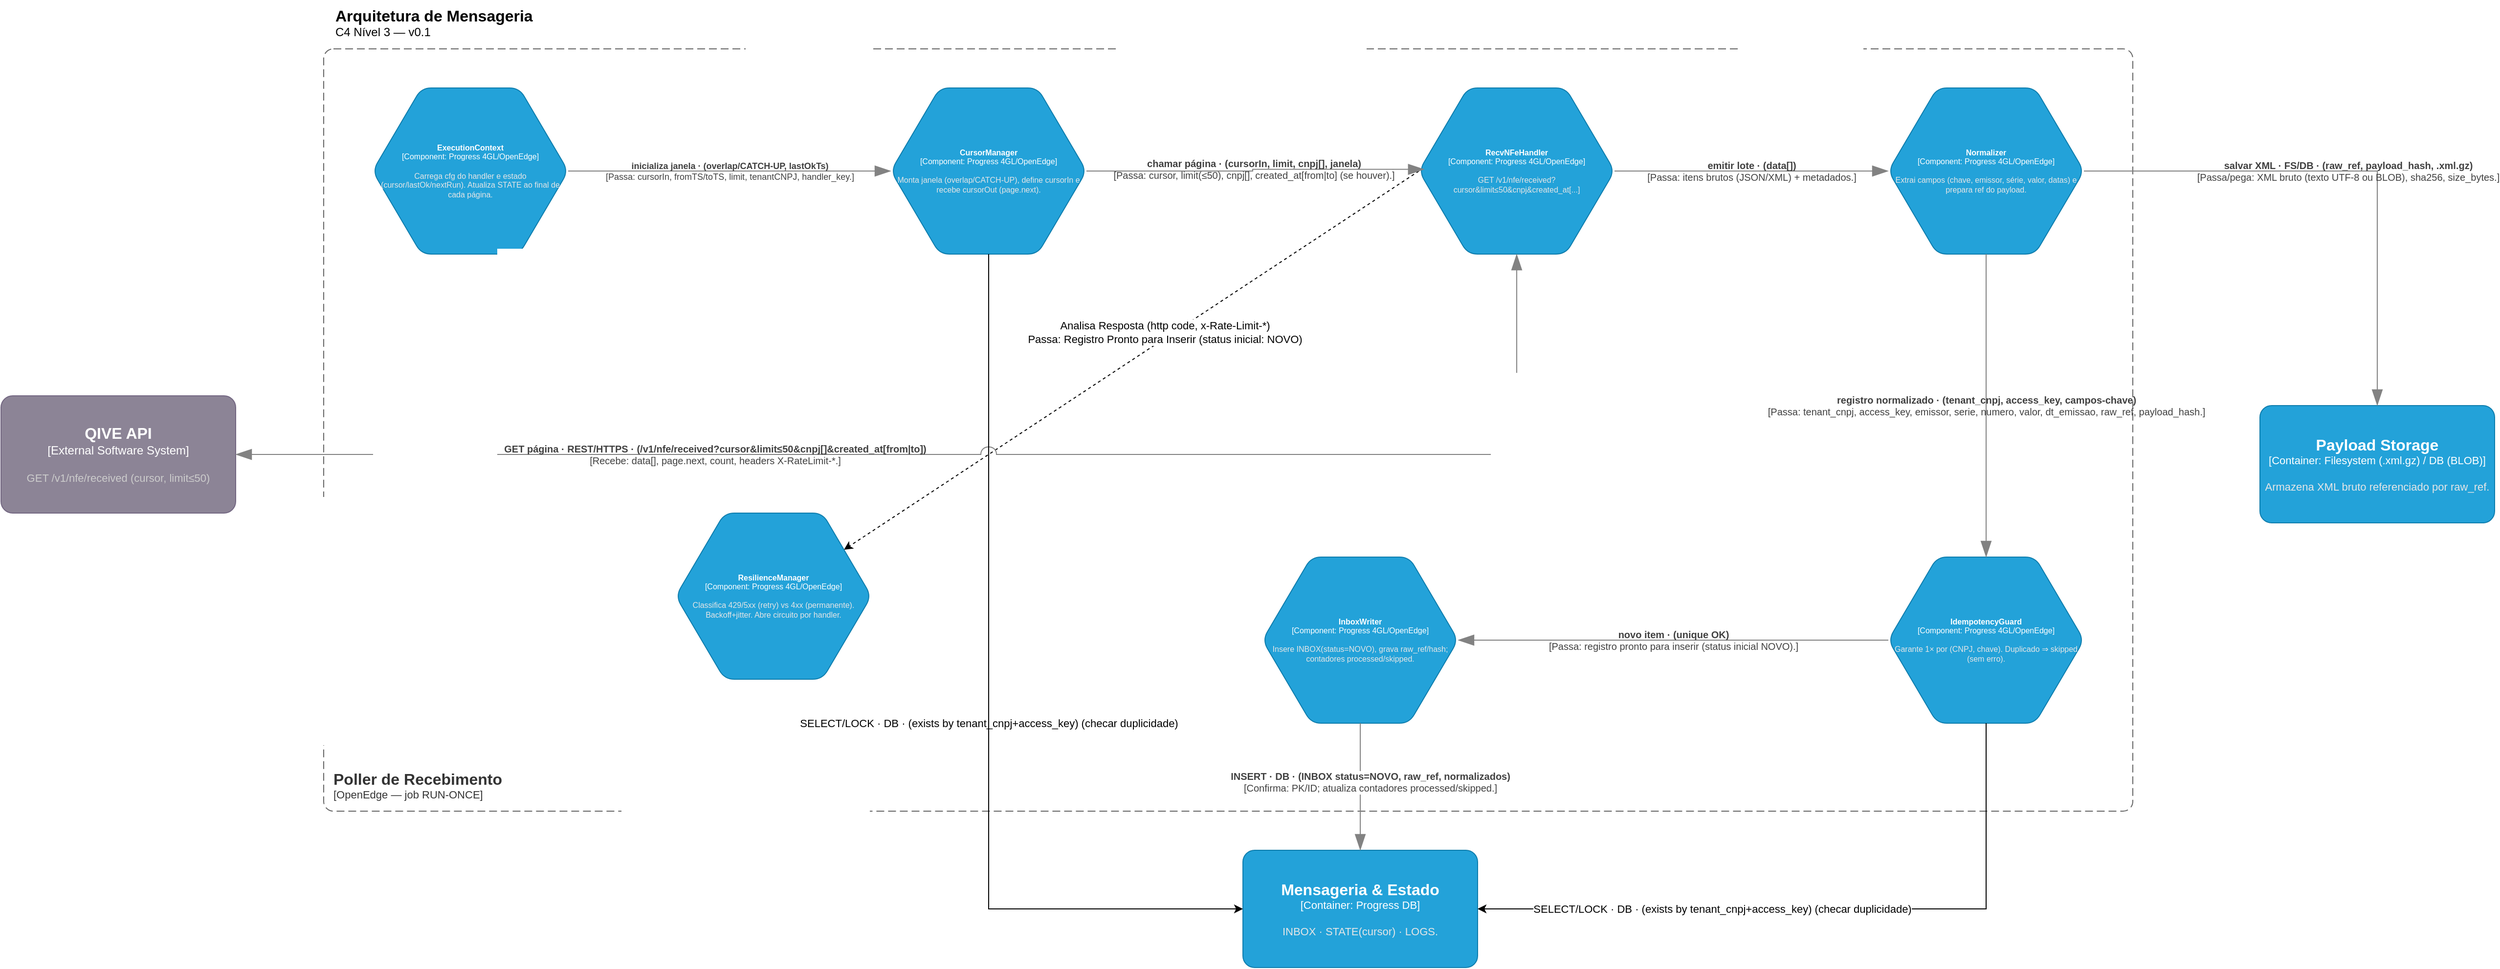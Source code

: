 <mxfile version="28.2.8">
  <diagram name="Página-1" id="0pL9QKGaRubppY8JKv3M">
    <mxGraphModel dx="3673" dy="1144" grid="1" gridSize="10" guides="1" tooltips="1" connect="1" arrows="1" fold="1" page="0" pageScale="1" pageWidth="827" pageHeight="1169" math="0" shadow="0">
      <root>
        <mxCell id="0" />
        <mxCell id="1" parent="0" />
        <object placeholders="1" c4Name="Poller de Recebimento" c4Type="SystemScopeBoundary" c4Application="OpenEdge — job RUN-ONCE" label="&lt;font style=&quot;font-size: 16px&quot;&gt;&lt;b&gt;&lt;div style=&quot;text-align: left&quot;&gt;%c4Name%&lt;/div&gt;&lt;/b&gt;&lt;/font&gt;&lt;div style=&quot;text-align: left&quot;&gt;[%c4Application%]&lt;/div&gt;" id="YSUuU7_FB1ZTjbMDfHPI-1">
          <mxCell style="rounded=1;fontSize=11;whiteSpace=wrap;html=1;dashed=1;arcSize=20;fillColor=none;strokeColor=#666666;fontColor=#333333;labelBackgroundColor=none;align=left;verticalAlign=bottom;labelBorderColor=none;spacingTop=0;spacing=10;dashPattern=8 4;metaEdit=1;rotatable=0;perimeter=rectanglePerimeter;noLabel=0;labelPadding=0;allowArrows=0;connectable=0;expand=0;recursiveResize=0;editable=1;pointerEvents=0;absoluteArcSize=1;points=[[0.25,0,0],[0.5,0,0],[0.75,0,0],[1,0.25,0],[1,0.5,0],[1,0.75,0],[0.75,1,0],[0.5,1,0],[0.25,1,0],[0,0.75,0],[0,0.5,0],[0,0.25,0]];" vertex="1" parent="1">
            <mxGeometry x="70" y="220" width="1850" height="780" as="geometry" />
          </mxCell>
        </object>
        <object placeholders="1" c4Name="ExecutionContext" c4Type="Component" c4Technology="Progress 4GL/OpenEdge" c4Description="Carrega cfg do handler e estado (cursor/lastOk/nextRun). Atualiza STATE ao final de cada página." label="&lt;font&gt;&lt;b&gt;%c4Name%&lt;/b&gt;&lt;/font&gt;&lt;div&gt;[%c4Type%:&amp;nbsp;%c4Technology%]&lt;/div&gt;&lt;br&gt;&lt;div&gt;&lt;font&gt;&lt;font color=&quot;#E6E6E6&quot;&gt;%c4Description%&lt;/font&gt;&lt;/font&gt;&lt;/div&gt;" id="YSUuU7_FB1ZTjbMDfHPI-2">
          <mxCell style="shape=hexagon;size=50;perimeter=hexagonPerimeter2;whiteSpace=wrap;html=1;fixedSize=1;rounded=1;labelBackgroundColor=none;fillColor=#23A2D9;fontSize=8;fontColor=#ffffff;align=center;strokeColor=#0E7DAD;metaEdit=1;points=[[0.5,0,0],[1,0.25,0],[1,0.5,0],[1,0.75,0],[0.5,1,0],[0,0.75,0],[0,0.5,0],[0,0.25,0]];resizable=0;" vertex="1" parent="1">
            <mxGeometry x="120" y="260" width="200" height="170" as="geometry" />
          </mxCell>
        </object>
        <object placeholders="1" c4Name="CursorManager" c4Type="Component" c4Technology="Progress 4GL/OpenEdge" c4Description="Monta janela (overlap/CATCH-UP), define cursorIn e recebe cursorOut (page.next)." label="&lt;font&gt;&lt;b&gt;%c4Name%&lt;/b&gt;&lt;/font&gt;&lt;div&gt;[%c4Type%:&amp;nbsp;%c4Technology%]&lt;/div&gt;&lt;br&gt;&lt;div&gt;&lt;font&gt;&lt;font color=&quot;#E6E6E6&quot;&gt;%c4Description%&lt;/font&gt;&lt;/font&gt;&lt;/div&gt;" id="YSUuU7_FB1ZTjbMDfHPI-3">
          <mxCell style="shape=hexagon;size=50;perimeter=hexagonPerimeter2;whiteSpace=wrap;html=1;fixedSize=1;rounded=1;labelBackgroundColor=none;fillColor=#23A2D9;fontSize=8;fontColor=#ffffff;align=center;strokeColor=#0E7DAD;metaEdit=1;points=[[0.5,0,0],[1,0.25,0],[1,0.5,0],[1,0.75,0],[0.5,1,0],[0,0.75,0],[0,0.5,0],[0,0.25,0]];resizable=0;" vertex="1" parent="1">
            <mxGeometry x="650" y="260" width="200" height="170" as="geometry" />
          </mxCell>
        </object>
        <mxCell id="YSUuU7_FB1ZTjbMDfHPI-24" style="rounded=0;orthogonalLoop=1;jettySize=auto;html=1;exitX=0;exitY=0.5;exitDx=0;exitDy=0;exitPerimeter=0;dashed=1;" edge="1" parent="1" source="YSUuU7_FB1ZTjbMDfHPI-4" target="YSUuU7_FB1ZTjbMDfHPI-8">
          <mxGeometry relative="1" as="geometry" />
        </mxCell>
        <mxCell id="YSUuU7_FB1ZTjbMDfHPI-26" value="Analisa Resposta (http code, x-Rate-Limit-*)&lt;br&gt;Passa: Registro Pronto para Inserir (status inicial: NOVO)" style="edgeLabel;html=1;align=center;verticalAlign=middle;resizable=0;points=[];" vertex="1" connectable="0" parent="YSUuU7_FB1ZTjbMDfHPI-24">
          <mxGeometry x="0.003" y="1" relative="1" as="geometry">
            <mxPoint x="34" y="-30" as="offset" />
          </mxGeometry>
        </mxCell>
        <object placeholders="1" c4Name="RecvNFeHandler" c4Type="Component" c4Technology="Progress 4GL/OpenEdge" c4Description="GET /v1/nfe/received?cursor&amp;limit≤50&amp;cnpj&amp;created_at[...]" label="&lt;font&gt;&lt;b&gt;%c4Name%&lt;/b&gt;&lt;/font&gt;&lt;div&gt;[%c4Type%:&amp;nbsp;%c4Technology%]&lt;/div&gt;&lt;br&gt;&lt;div&gt;&lt;font&gt;&lt;font color=&quot;#E6E6E6&quot;&gt;%c4Description%&lt;/font&gt;&lt;/font&gt;&lt;/div&gt;" id="YSUuU7_FB1ZTjbMDfHPI-4">
          <mxCell style="shape=hexagon;size=50;perimeter=hexagonPerimeter2;whiteSpace=wrap;html=1;fixedSize=1;rounded=1;labelBackgroundColor=none;fillColor=#23A2D9;fontSize=8;fontColor=#ffffff;align=center;strokeColor=#0E7DAD;metaEdit=1;points=[[0.5,0,0],[1,0.25,0],[1,0.5,0],[1,0.75,0],[0.5,1,0],[0,0.75,0],[0,0.5,0],[0,0.25,0]];resizable=0;" vertex="1" parent="1">
            <mxGeometry x="1190" y="260" width="200" height="170" as="geometry" />
          </mxCell>
        </object>
        <object placeholders="1" c4Name="Normalizer" c4Type="Component" c4Technology="Progress 4GL/OpenEdge" c4Description="Extrai campos (chave, emissor, série, valor, datas) e prepara ref do payload." label="&lt;font&gt;&lt;b&gt;%c4Name%&lt;/b&gt;&lt;/font&gt;&lt;div&gt;[%c4Type%:&amp;nbsp;%c4Technology%]&lt;/div&gt;&lt;br&gt;&lt;div&gt;&lt;font&gt;&lt;font color=&quot;#E6E6E6&quot;&gt;%c4Description%&lt;/font&gt;&lt;/font&gt;&lt;/div&gt;" id="YSUuU7_FB1ZTjbMDfHPI-5">
          <mxCell style="shape=hexagon;size=50;perimeter=hexagonPerimeter2;whiteSpace=wrap;html=1;fixedSize=1;rounded=1;labelBackgroundColor=none;fillColor=#23A2D9;fontSize=8;fontColor=#ffffff;align=center;strokeColor=#0E7DAD;metaEdit=1;points=[[0.5,0,0],[1,0.25,0],[1,0.5,0],[1,0.75,0],[0.5,1,0],[0,0.75,0],[0,0.5,0],[0,0.25,0]];resizable=0;" vertex="1" parent="1">
            <mxGeometry x="1670" y="260" width="200" height="170" as="geometry" />
          </mxCell>
        </object>
        <object placeholders="1" c4Name="IdempotencyGuard" c4Type="Component" c4Technology="Progress 4GL/OpenEdge" c4Description="Garante 1× por (CNPJ, chave). Duplicado ⇒ skipped (sem erro)." label="&lt;font&gt;&lt;b&gt;%c4Name%&lt;/b&gt;&lt;/font&gt;&lt;div&gt;[%c4Type%:&amp;nbsp;%c4Technology%]&lt;/div&gt;&lt;br&gt;&lt;div&gt;&lt;font&gt;&lt;font color=&quot;#E6E6E6&quot;&gt;%c4Description%&lt;/font&gt;&lt;/font&gt;&lt;/div&gt;" id="YSUuU7_FB1ZTjbMDfHPI-6">
          <mxCell style="shape=hexagon;size=50;perimeter=hexagonPerimeter2;whiteSpace=wrap;html=1;fixedSize=1;rounded=1;labelBackgroundColor=none;fillColor=#23A2D9;fontSize=8;fontColor=#ffffff;align=center;strokeColor=#0E7DAD;metaEdit=1;points=[[0.5,0,0],[1,0.25,0],[1,0.5,0],[1,0.75,0],[0.5,1,0],[0,0.75,0],[0,0.5,0],[0,0.25,0]];resizable=0;" vertex="1" parent="1">
            <mxGeometry x="1670" y="740" width="200" height="170" as="geometry" />
          </mxCell>
        </object>
        <object placeholders="1" c4Name="InboxWriter" c4Type="Component" c4Technology="Progress 4GL/OpenEdge" c4Description="Insere INBOX(status=NOVO), grava raw_ref/hash; contadores processed/skipped." label="&lt;font&gt;&lt;b&gt;%c4Name%&lt;/b&gt;&lt;/font&gt;&lt;div&gt;[%c4Type%:&amp;nbsp;%c4Technology%]&lt;/div&gt;&lt;br&gt;&lt;div&gt;&lt;font&gt;&lt;font color=&quot;#E6E6E6&quot;&gt;%c4Description%&lt;/font&gt;&lt;/font&gt;&lt;/div&gt;" id="YSUuU7_FB1ZTjbMDfHPI-7">
          <mxCell style="shape=hexagon;size=50;perimeter=hexagonPerimeter2;whiteSpace=wrap;html=1;fixedSize=1;rounded=1;labelBackgroundColor=none;fillColor=#23A2D9;fontSize=8;fontColor=#ffffff;align=center;strokeColor=#0E7DAD;metaEdit=1;points=[[0.5,0,0],[1,0.25,0],[1,0.5,0],[1,0.75,0],[0.5,1,0],[0,0.75,0],[0,0.5,0],[0,0.25,0]];resizable=0;" vertex="1" parent="1">
            <mxGeometry x="1030" y="740" width="200" height="170" as="geometry" />
          </mxCell>
        </object>
        <object placeholders="1" c4Name="ResilienceManager" c4Type="Component" c4Technology="Progress 4GL/OpenEdge" c4Description="Classifica 429/5xx (retry) vs 4xx (permanente). Backoff+jitter. Abre circuito por handler." label="&lt;font&gt;&lt;b&gt;%c4Name%&lt;/b&gt;&lt;/font&gt;&lt;div&gt;[%c4Type%:&amp;nbsp;%c4Technology%]&lt;/div&gt;&lt;br&gt;&lt;div&gt;&lt;font&gt;&lt;font color=&quot;#E6E6E6&quot;&gt;%c4Description%&lt;/font&gt;&lt;/font&gt;&lt;/div&gt;" id="YSUuU7_FB1ZTjbMDfHPI-8">
          <mxCell style="shape=hexagon;size=50;perimeter=hexagonPerimeter2;whiteSpace=wrap;html=1;fixedSize=1;rounded=1;labelBackgroundColor=none;fillColor=#23A2D9;fontSize=8;fontColor=#ffffff;align=center;strokeColor=#0E7DAD;metaEdit=1;points=[[0.5,0,0],[1,0.25,0],[1,0.5,0],[1,0.75,0],[0.5,1,0],[0,0.75,0],[0,0.5,0],[0,0.25,0]];resizable=0;" vertex="1" parent="1">
            <mxGeometry x="430" y="695" width="200" height="170" as="geometry" />
          </mxCell>
        </object>
        <object placeholders="1" c4Name="QIVE API" c4Type="External Software System" c4Description="GET /v1/nfe/received (cursor, limit≤50)" label="&lt;font style=&quot;font-size: 16px&quot;&gt;&lt;b&gt;%c4Name%&lt;/b&gt;&lt;/font&gt;&lt;div&gt;[%c4Type%]&lt;/div&gt;&lt;br&gt;&lt;div&gt;&lt;font style=&quot;font-size: 11px&quot;&gt;&lt;font color=&quot;#cccccc&quot;&gt;%c4Description%&lt;/font&gt;&lt;/div&gt;" id="YSUuU7_FB1ZTjbMDfHPI-10">
          <mxCell style="rounded=1;whiteSpace=wrap;html=1;labelBackgroundColor=none;fillColor=#8C8496;fontColor=#ffffff;align=center;arcSize=10;strokeColor=#736782;metaEdit=1;resizable=0;points=[[0.25,0,0],[0.5,0,0],[0.75,0,0],[1,0.25,0],[1,0.5,0],[1,0.75,0],[0.75,1,0],[0.5,1,0],[0.25,1,0],[0,0.75,0],[0,0.5,0],[0,0.25,0]];" vertex="1" parent="1">
            <mxGeometry x="-260" y="575" width="240" height="120" as="geometry" />
          </mxCell>
        </object>
        <object placeholders="1" c4Name="Mensageria &amp; Estado" c4Type="Container" c4Technology="Progress DB" c4Description="INBOX · STATE(cursor) · LOGS." label="&lt;font style=&quot;font-size: 16px&quot;&gt;&lt;b&gt;%c4Name%&lt;/b&gt;&lt;/font&gt;&lt;div&gt;[%c4Type%: %c4Technology%]&lt;/div&gt;&lt;br&gt;&lt;div&gt;&lt;font style=&quot;font-size: 11px&quot;&gt;&lt;font color=&quot;#E6E6E6&quot;&gt;%c4Description%&lt;/font&gt;&lt;/div&gt;" id="YSUuU7_FB1ZTjbMDfHPI-12">
          <mxCell style="rounded=1;whiteSpace=wrap;html=1;fontSize=11;labelBackgroundColor=none;fillColor=#23A2D9;fontColor=#ffffff;align=center;arcSize=10;strokeColor=#0E7DAD;metaEdit=1;resizable=0;points=[[0.25,0,0],[0.5,0,0],[0.75,0,0],[1,0.25,0],[1,0.5,0],[1,0.75,0],[0.75,1,0],[0.5,1,0],[0.25,1,0],[0,0.75,0],[0,0.5,0],[0,0.25,0]];" vertex="1" parent="1">
            <mxGeometry x="1010" y="1040" width="240" height="120" as="geometry" />
          </mxCell>
        </object>
        <object placeholders="1" c4Name="Payload Storage" c4Type="Container" c4Technology="Filesystem (.xml.gz) / DB (BLOB)" c4Description="Armazena XML bruto referenciado por raw_ref." label="&lt;font style=&quot;font-size: 16px&quot;&gt;&lt;b&gt;%c4Name%&lt;/b&gt;&lt;/font&gt;&lt;div&gt;[%c4Type%: %c4Technology%]&lt;/div&gt;&lt;br&gt;&lt;div&gt;&lt;font style=&quot;font-size: 11px&quot;&gt;&lt;font color=&quot;#E6E6E6&quot;&gt;%c4Description%&lt;/font&gt;&lt;/div&gt;" id="YSUuU7_FB1ZTjbMDfHPI-13">
          <mxCell style="rounded=1;whiteSpace=wrap;html=1;fontSize=11;labelBackgroundColor=none;fillColor=#23A2D9;fontColor=#ffffff;align=center;arcSize=10;strokeColor=#0E7DAD;metaEdit=1;resizable=0;points=[[0.25,0,0],[0.5,0,0],[0.75,0,0],[1,0.25,0],[1,0.5,0],[1,0.75,0],[0.75,1,0],[0.5,1,0],[0.25,1,0],[0,0.75,0],[0,0.5,0],[0,0.25,0]];" vertex="1" parent="1">
            <mxGeometry x="2050" y="585" width="240" height="120" as="geometry" />
          </mxCell>
        </object>
        <object placeholders="1" c4Type="Relationship" c4Technology="Passa: cursorIn, fromTS/toTS, limit, tenantCNPJ, handler_key." c4Description="inicializa janela · (overlap/CATCH-UP, lastOkTs)" label="&lt;div style=&quot;text-align: left&quot;&gt;&lt;div style=&quot;text-align: center&quot;&gt;&lt;b&gt;%c4Description%&lt;/b&gt;&lt;/div&gt;&lt;div style=&quot;text-align: center&quot;&gt;[%c4Technology%]&lt;/div&gt;&lt;/div&gt;" id="YSUuU7_FB1ZTjbMDfHPI-15">
          <mxCell style="endArrow=blockThin;html=1;fontSize=9;fontColor=#404040;strokeWidth=1;endFill=1;strokeColor=#828282;elbow=vertical;metaEdit=1;endSize=14;startSize=14;jumpStyle=arc;jumpSize=16;rounded=0;edgeStyle=orthogonalEdgeStyle;exitX=1;exitY=0.5;exitDx=0;exitDy=0;exitPerimeter=0;labelBackgroundColor=none;" edge="1" parent="1" source="YSUuU7_FB1ZTjbMDfHPI-2" target="YSUuU7_FB1ZTjbMDfHPI-3">
            <mxGeometry width="240" relative="1" as="geometry">
              <mxPoint x="590" y="500" as="sourcePoint" />
              <mxPoint x="830" y="500" as="targetPoint" />
            </mxGeometry>
          </mxCell>
        </object>
        <object placeholders="1" c4Type="Relationship" c4Technology="Passa: cursor, limit(≤50), cnpj[], created_at[from|to] (se houver)." c4Description="chamar página · (cursorIn, limit, cnpj[], janela)" label="&lt;div style=&quot;text-align: left&quot;&gt;&lt;div style=&quot;text-align: center&quot;&gt;&lt;b&gt;%c4Description%&lt;/b&gt;&lt;/div&gt;&lt;div style=&quot;text-align: center&quot;&gt;[%c4Technology%]&lt;/div&gt;&lt;/div&gt;" id="YSUuU7_FB1ZTjbMDfHPI-16">
          <mxCell style="endArrow=blockThin;html=1;fontSize=10;fontColor=#404040;strokeWidth=1;endFill=1;strokeColor=#828282;elbow=vertical;metaEdit=1;endSize=14;startSize=14;jumpStyle=arc;jumpSize=16;rounded=0;edgeStyle=orthogonalEdgeStyle;exitX=1;exitY=0.5;exitDx=0;exitDy=0;exitPerimeter=0;entryX=0.027;entryY=0.49;entryDx=0;entryDy=0;entryPerimeter=0;labelBackgroundColor=none;" edge="1" parent="1" source="YSUuU7_FB1ZTjbMDfHPI-3" target="YSUuU7_FB1ZTjbMDfHPI-4">
            <mxGeometry x="-0.002" width="240" relative="1" as="geometry">
              <mxPoint x="700" y="500" as="sourcePoint" />
              <mxPoint x="940" y="500" as="targetPoint" />
              <mxPoint as="offset" />
            </mxGeometry>
          </mxCell>
        </object>
        <object placeholders="1" c4Type="Relationship" c4Technology="Passa: itens brutos (JSON/XML) + metadados." c4Description="emitir lote · (data[])" label="&lt;div style=&quot;text-align: left&quot;&gt;&lt;div style=&quot;text-align: center&quot;&gt;&lt;b&gt;%c4Description%&lt;/b&gt;&lt;/div&gt;&lt;div style=&quot;text-align: center&quot;&gt;[%c4Technology%]&lt;/div&gt;&lt;/div&gt;" id="YSUuU7_FB1ZTjbMDfHPI-17">
          <mxCell style="endArrow=blockThin;html=1;fontSize=10;fontColor=#404040;strokeWidth=1;endFill=1;strokeColor=#828282;elbow=vertical;metaEdit=1;endSize=14;startSize=14;jumpStyle=arc;jumpSize=16;rounded=0;edgeStyle=orthogonalEdgeStyle;exitX=1;exitY=0.5;exitDx=0;exitDy=0;exitPerimeter=0;entryX=0;entryY=0.5;entryDx=0;entryDy=0;entryPerimeter=0;labelBackgroundColor=none;" edge="1" parent="1" source="YSUuU7_FB1ZTjbMDfHPI-4" target="YSUuU7_FB1ZTjbMDfHPI-5">
            <mxGeometry width="240" relative="1" as="geometry">
              <mxPoint x="700" y="500" as="sourcePoint" />
              <mxPoint x="940" y="500" as="targetPoint" />
            </mxGeometry>
          </mxCell>
        </object>
        <object placeholders="1" c4Type="Relationship" c4Technology="Passa: tenant_cnpj, access_key, emissor, serie, numero, valor, dt_emissao, raw_ref, payload_hash." c4Description="registro normalizado · (tenant_cnpj, access_key, campos-chave)" label="&lt;div style=&quot;text-align: left&quot;&gt;&lt;div style=&quot;text-align: center&quot;&gt;&lt;b&gt;%c4Description%&lt;/b&gt;&lt;/div&gt;&lt;div style=&quot;text-align: center&quot;&gt;[%c4Technology%]&lt;/div&gt;&lt;/div&gt;" id="YSUuU7_FB1ZTjbMDfHPI-18">
          <mxCell style="endArrow=blockThin;html=1;fontSize=10;fontColor=#404040;strokeWidth=1;endFill=1;strokeColor=#828282;elbow=vertical;metaEdit=1;endSize=14;startSize=14;jumpStyle=arc;jumpSize=16;rounded=0;edgeStyle=orthogonalEdgeStyle;exitX=0.5;exitY=1;exitDx=0;exitDy=0;exitPerimeter=0;entryX=0.5;entryY=0;entryDx=0;entryDy=0;entryPerimeter=0;labelBackgroundColor=none;" edge="1" parent="1" source="YSUuU7_FB1ZTjbMDfHPI-5" target="YSUuU7_FB1ZTjbMDfHPI-6">
            <mxGeometry width="240" relative="1" as="geometry">
              <mxPoint x="840" y="520" as="sourcePoint" />
              <mxPoint x="1080" y="520" as="targetPoint" />
            </mxGeometry>
          </mxCell>
        </object>
        <object placeholders="1" c4Type="Relationship" c4Technology="Passa: registro pronto para inserir (status inicial NOVO)." c4Description="novo item · (unique OK)" label="&lt;div style=&quot;text-align: left&quot;&gt;&lt;div style=&quot;text-align: center&quot;&gt;&lt;b&gt;%c4Description%&lt;/b&gt;&lt;/div&gt;&lt;div style=&quot;text-align: center&quot;&gt;[%c4Technology%]&lt;/div&gt;&lt;/div&gt;" id="YSUuU7_FB1ZTjbMDfHPI-21">
          <mxCell style="endArrow=blockThin;html=1;fontSize=10;fontColor=#404040;strokeWidth=1;endFill=1;strokeColor=#828282;elbow=vertical;metaEdit=1;endSize=14;startSize=14;jumpStyle=arc;jumpSize=16;rounded=0;edgeStyle=orthogonalEdgeStyle;exitX=0;exitY=0.5;exitDx=0;exitDy=0;exitPerimeter=0;labelBackgroundColor=none;" edge="1" parent="1" source="YSUuU7_FB1ZTjbMDfHPI-6" target="YSUuU7_FB1ZTjbMDfHPI-7">
            <mxGeometry width="240" relative="1" as="geometry">
              <mxPoint x="840" y="520" as="sourcePoint" />
              <mxPoint x="1310" y="715" as="targetPoint" />
            </mxGeometry>
          </mxCell>
        </object>
        <object placeholders="1" c4Type="Relationship" c4Technology="Recebe: data[], page.next, count, headers X-RateLimit-*." c4Description="GET página · REST/HTTPS · (/v1/nfe/received?cursor&amp;limit≤50&amp;cnpj[]&amp;created_at[from|to])" label="&lt;div style=&quot;text-align: left&quot;&gt;&lt;div style=&quot;text-align: center&quot;&gt;&lt;b&gt;%c4Description%&lt;/b&gt;&lt;/div&gt;&lt;div style=&quot;text-align: center&quot;&gt;[%c4Technology%]&lt;/div&gt;&lt;/div&gt;" id="YSUuU7_FB1ZTjbMDfHPI-30">
          <mxCell style="endArrow=blockThin;html=1;fontSize=10;fontColor=#404040;strokeWidth=1;endFill=1;strokeColor=#828282;elbow=vertical;metaEdit=1;endSize=14;startSize=14;jumpStyle=arc;jumpSize=16;rounded=0;edgeStyle=orthogonalEdgeStyle;exitX=0.5;exitY=1;exitDx=0;exitDy=0;exitPerimeter=0;entryX=1;entryY=0.5;entryDx=0;entryDy=0;entryPerimeter=0;startArrow=blockThin;startFill=1;labelBackgroundColor=none;" edge="1" parent="1" source="YSUuU7_FB1ZTjbMDfHPI-4" target="YSUuU7_FB1ZTjbMDfHPI-10">
            <mxGeometry x="0.353" width="240" relative="1" as="geometry">
              <mxPoint x="1100" y="550" as="sourcePoint" />
              <mxPoint x="1340" y="550" as="targetPoint" />
              <mxPoint as="offset" />
            </mxGeometry>
          </mxCell>
        </object>
        <object placeholders="1" c4Type="Relationship" c4Technology="Passa/pega: XML bruto (texto UTF-8 ou BLOB), sha256, size_bytes." c4Description="salvar XML · FS/DB · (raw_ref, payload_hash, .xml.gz)" label="&lt;div style=&quot;text-align: left&quot;&gt;&lt;div style=&quot;text-align: center&quot;&gt;&lt;b&gt;%c4Description%&lt;/b&gt;&lt;/div&gt;&lt;div style=&quot;text-align: center&quot;&gt;[%c4Technology%]&lt;/div&gt;&lt;/div&gt;" id="YSUuU7_FB1ZTjbMDfHPI-32">
          <mxCell style="endArrow=blockThin;html=1;fontSize=10;fontColor=#404040;strokeWidth=1;endFill=1;strokeColor=#828282;elbow=vertical;metaEdit=1;endSize=14;startSize=14;jumpStyle=arc;jumpSize=16;rounded=0;edgeStyle=orthogonalEdgeStyle;exitX=1;exitY=0.5;exitDx=0;exitDy=0;exitPerimeter=0;entryX=0.5;entryY=0;entryDx=0;entryDy=0;entryPerimeter=0;labelBackgroundColor=none;" edge="1" parent="1" source="YSUuU7_FB1ZTjbMDfHPI-5" target="YSUuU7_FB1ZTjbMDfHPI-13">
            <mxGeometry width="240" relative="1" as="geometry">
              <mxPoint x="840" y="520" as="sourcePoint" />
              <mxPoint x="1080" y="520" as="targetPoint" />
            </mxGeometry>
          </mxCell>
        </object>
        <mxCell id="YSUuU7_FB1ZTjbMDfHPI-33" style="edgeStyle=orthogonalEdgeStyle;rounded=0;orthogonalLoop=1;jettySize=auto;html=1;entryX=0;entryY=0.5;entryDx=0;entryDy=0;entryPerimeter=0;exitX=0.5;exitY=1;exitDx=0;exitDy=0;exitPerimeter=0;" edge="1" parent="1" source="YSUuU7_FB1ZTjbMDfHPI-3" target="YSUuU7_FB1ZTjbMDfHPI-12">
          <mxGeometry relative="1" as="geometry" />
        </mxCell>
        <mxCell id="YSUuU7_FB1ZTjbMDfHPI-34" value="SELECT/LOCK · DB · (exists by tenant_cnpj+access_key) (checar duplicidade)" style="edgeLabel;html=1;align=center;verticalAlign=middle;resizable=0;points=[];labelBackgroundColor=none;" vertex="1" connectable="0" parent="YSUuU7_FB1ZTjbMDfHPI-33">
          <mxGeometry x="-0.253" y="2" relative="1" as="geometry">
            <mxPoint x="-2" y="132" as="offset" />
          </mxGeometry>
        </mxCell>
        <mxCell id="YSUuU7_FB1ZTjbMDfHPI-36" style="edgeStyle=orthogonalEdgeStyle;rounded=0;orthogonalLoop=1;jettySize=auto;html=1;entryX=1;entryY=0.5;entryDx=0;entryDy=0;entryPerimeter=0;exitX=0.5;exitY=1;exitDx=0;exitDy=0;exitPerimeter=0;" edge="1" parent="1" source="YSUuU7_FB1ZTjbMDfHPI-6" target="YSUuU7_FB1ZTjbMDfHPI-12">
          <mxGeometry relative="1" as="geometry">
            <mxPoint x="1760.028" y="949.998" as="sourcePoint" />
            <mxPoint x="1340" y="1224.95" as="targetPoint" />
          </mxGeometry>
        </mxCell>
        <mxCell id="YSUuU7_FB1ZTjbMDfHPI-39" value="SELECT/LOCK · DB · (exists by tenant_cnpj+access_key) (checar duplicidade)" style="edgeLabel;html=1;align=center;verticalAlign=middle;resizable=0;points=[];" vertex="1" connectable="0" parent="YSUuU7_FB1ZTjbMDfHPI-36">
          <mxGeometry x="0.322" y="4" relative="1" as="geometry">
            <mxPoint x="9" y="-4" as="offset" />
          </mxGeometry>
        </mxCell>
        <object placeholders="1" c4Type="Relationship" c4Technology="Confirma: PK/ID; atualiza contadores processed/skipped." c4Description="INSERT · DB · (INBOX status=NOVO, raw_ref, normalizados)" label="&lt;div style=&quot;text-align: left&quot;&gt;&lt;div style=&quot;text-align: center&quot;&gt;&lt;b&gt;%c4Description%&lt;/b&gt;&lt;/div&gt;&lt;div style=&quot;text-align: center&quot;&gt;[%c4Technology%]&lt;/div&gt;&lt;/div&gt;" id="YSUuU7_FB1ZTjbMDfHPI-40">
          <mxCell style="endArrow=blockThin;html=1;fontSize=10;fontColor=#404040;strokeWidth=1;endFill=1;strokeColor=#828282;elbow=vertical;metaEdit=1;endSize=14;startSize=14;jumpStyle=arc;jumpSize=16;rounded=0;edgeStyle=orthogonalEdgeStyle;exitX=0.5;exitY=1;exitDx=0;exitDy=0;exitPerimeter=0;entryX=0.5;entryY=0;entryDx=0;entryDy=0;entryPerimeter=0;" edge="1" parent="1" source="YSUuU7_FB1ZTjbMDfHPI-7" target="YSUuU7_FB1ZTjbMDfHPI-12">
            <mxGeometry x="-0.077" y="10" width="240" relative="1" as="geometry">
              <mxPoint x="840" y="730" as="sourcePoint" />
              <mxPoint x="1080" y="730" as="targetPoint" />
              <mxPoint as="offset" />
            </mxGeometry>
          </mxCell>
        </object>
        <object placeholders="1" c4Name="Arquitetura de Mensageria" c4Type="ContainerDiagramTitle" c4Description="C4 Nível 3 — v0.1" label="&lt;font style=&quot;font-size: 16px&quot;&gt;&lt;b&gt;&lt;div style=&quot;text-align: left&quot;&gt;%c4Name%&lt;/div&gt;&lt;/b&gt;&lt;/font&gt;&lt;div style=&quot;text-align: left&quot;&gt;%c4Description%&lt;/div&gt;" id="YSUuU7_FB1ZTjbMDfHPI-41">
          <mxCell style="text;html=1;strokeColor=none;fillColor=none;align=left;verticalAlign=top;whiteSpace=wrap;rounded=0;metaEdit=1;allowArrows=0;resizable=1;rotatable=0;connectable=0;recursiveResize=0;expand=0;pointerEvents=0;points=[[0.25,0,0],[0.5,0,0],[0.75,0,0],[1,0.25,0],[1,0.5,0],[1,0.75,0],[0.75,1,0],[0.5,1,0],[0.25,1,0],[0,0.75,0],[0,0.5,0],[0,0.25,0]];" vertex="1" parent="1">
            <mxGeometry x="80" y="170" width="260" height="40" as="geometry" />
          </mxCell>
        </object>
      </root>
    </mxGraphModel>
  </diagram>
</mxfile>
